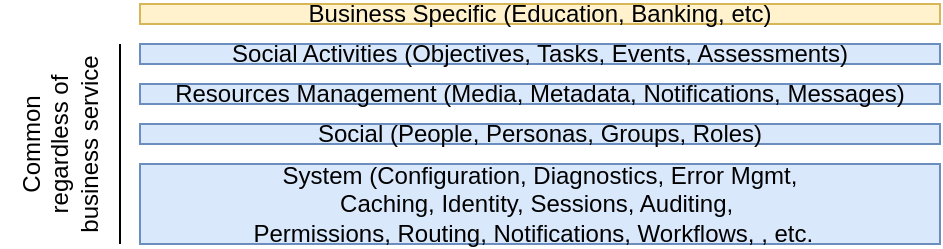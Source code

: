 <mxfile version="22.1.18" type="device">
  <diagram name="Page-1" id="jjt2OIMZRrsvFuJQLJG-">
    <mxGraphModel dx="794" dy="511" grid="1" gridSize="10" guides="1" tooltips="1" connect="1" arrows="1" fold="1" page="1" pageScale="1" pageWidth="850" pageHeight="1100" math="0" shadow="0">
      <root>
        <mxCell id="0" />
        <mxCell id="1" parent="0" />
        <mxCell id="nUlTs2QQYP3eYVMz7vUX-1" value="System (Configuration, Diagnostics, Error Mgmt,&lt;br&gt;Caching, Identity, Sessions, Auditing,&amp;nbsp;&lt;br&gt;Permissions,&amp;nbsp;Routing, Notifications, Workflows, , etc.&amp;nbsp;&amp;nbsp;" style="rounded=0;whiteSpace=wrap;html=1;fillColor=#dae8fc;strokeColor=#6c8ebf;" vertex="1" parent="1">
          <mxGeometry x="280" y="240" width="400" height="40" as="geometry" />
        </mxCell>
        <mxCell id="nUlTs2QQYP3eYVMz7vUX-2" value="Social (People, Personas, Groups, Roles)" style="rounded=0;whiteSpace=wrap;html=1;fillColor=#dae8fc;strokeColor=#6c8ebf;" vertex="1" parent="1">
          <mxGeometry x="280" y="220" width="400" height="10" as="geometry" />
        </mxCell>
        <mxCell id="nUlTs2QQYP3eYVMz7vUX-3" value="Social Activities (Objectives, Tasks, Events, Assessments)" style="rounded=0;whiteSpace=wrap;html=1;fillColor=#dae8fc;strokeColor=#6c8ebf;" vertex="1" parent="1">
          <mxGeometry x="280" y="180" width="400" height="10" as="geometry" />
        </mxCell>
        <mxCell id="nUlTs2QQYP3eYVMz7vUX-4" value="Resources Management (Media, Metadata, Notifications, Messages)" style="rounded=0;whiteSpace=wrap;html=1;fillColor=#dae8fc;strokeColor=#6c8ebf;" vertex="1" parent="1">
          <mxGeometry x="280" y="200" width="400" height="10" as="geometry" />
        </mxCell>
        <mxCell id="nUlTs2QQYP3eYVMz7vUX-5" value="Business Specific (Education, Banking, etc)" style="rounded=0;whiteSpace=wrap;html=1;fillColor=#fff2cc;strokeColor=#d6b656;" vertex="1" parent="1">
          <mxGeometry x="280" y="160" width="400" height="10" as="geometry" />
        </mxCell>
        <mxCell id="nUlTs2QQYP3eYVMz7vUX-6" value="" style="endArrow=none;html=1;rounded=0;" edge="1" parent="1">
          <mxGeometry width="50" height="50" relative="1" as="geometry">
            <mxPoint x="270" y="280" as="sourcePoint" />
            <mxPoint x="270" y="180" as="targetPoint" />
          </mxGeometry>
        </mxCell>
        <mxCell id="nUlTs2QQYP3eYVMz7vUX-7" value="Common regardless of business service" style="text;html=1;strokeColor=none;fillColor=none;align=center;verticalAlign=middle;whiteSpace=wrap;rounded=0;horizontal=0;" vertex="1" parent="1">
          <mxGeometry x="210" y="180" width="60" height="100" as="geometry" />
        </mxCell>
      </root>
    </mxGraphModel>
  </diagram>
</mxfile>

